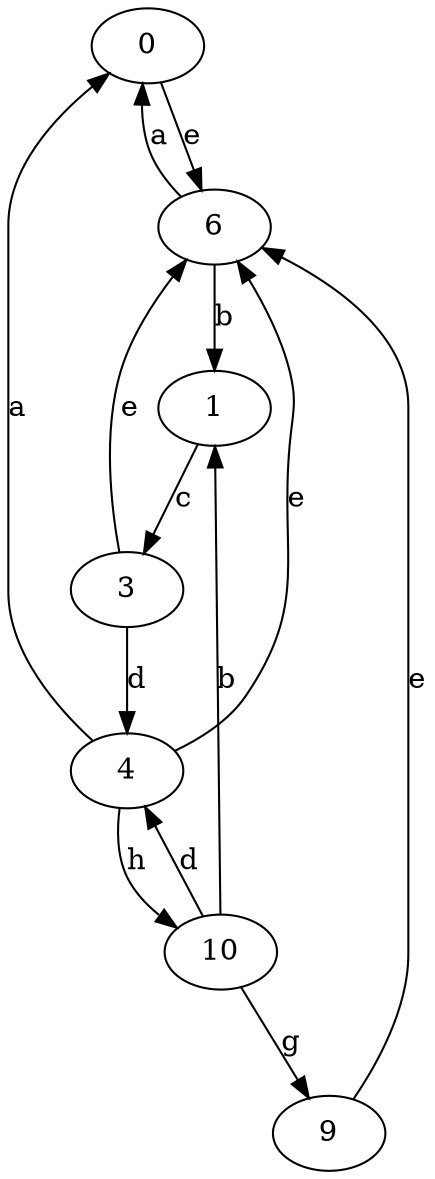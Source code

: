 strict digraph  {
0;
1;
3;
4;
6;
9;
10;
0 -> 6  [label=e];
1 -> 3  [label=c];
3 -> 4  [label=d];
3 -> 6  [label=e];
4 -> 0  [label=a];
4 -> 6  [label=e];
4 -> 10  [label=h];
6 -> 0  [label=a];
6 -> 1  [label=b];
9 -> 6  [label=e];
10 -> 1  [label=b];
10 -> 4  [label=d];
10 -> 9  [label=g];
}
